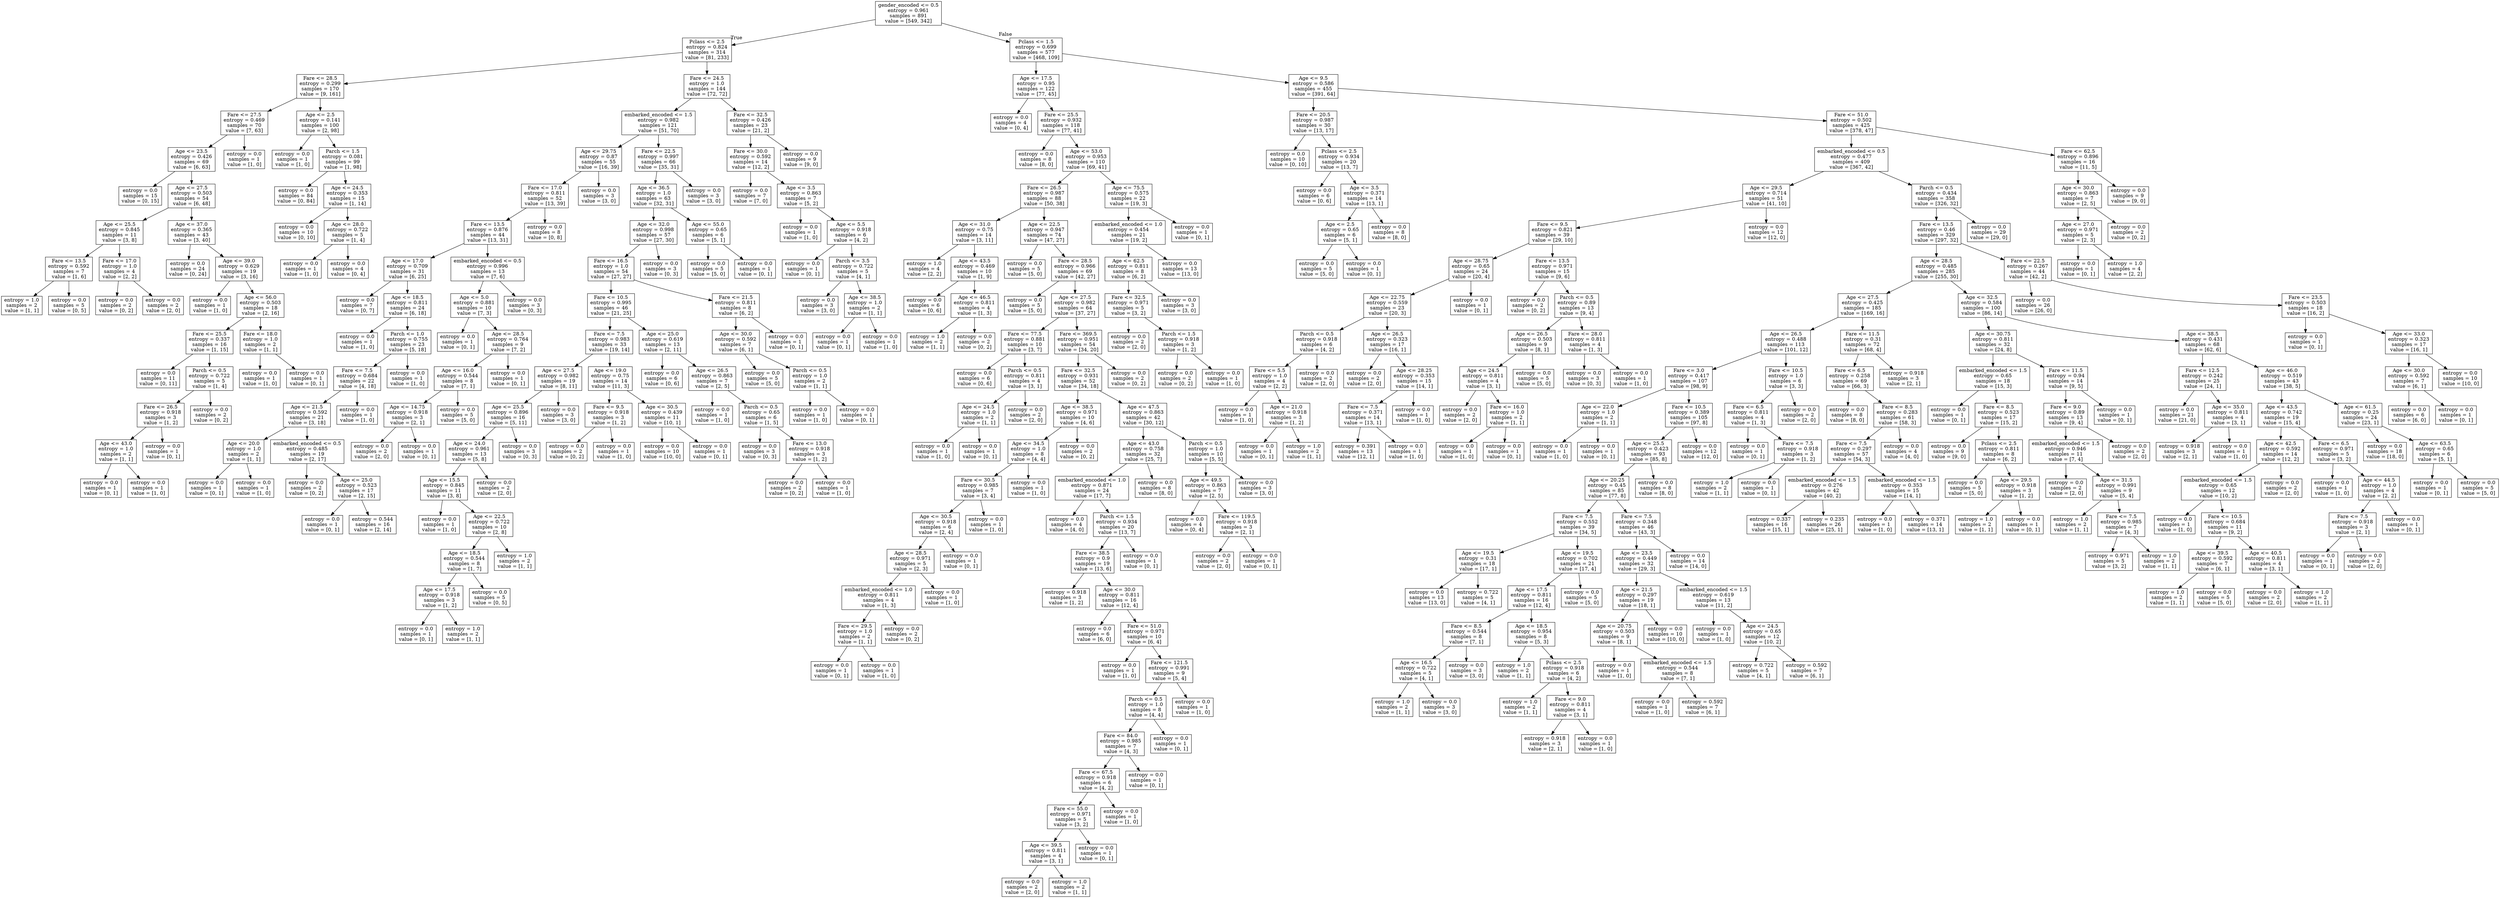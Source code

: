 digraph Tree {
node [shape=box] ;
0 [label="gender_encoded <= 0.5\nentropy = 0.961\nsamples = 891\nvalue = [549, 342]"] ;
1 [label="Pclass <= 2.5\nentropy = 0.824\nsamples = 314\nvalue = [81, 233]"] ;
0 -> 1 [labeldistance=2.5, labelangle=45, headlabel="True"] ;
2 [label="Fare <= 28.5\nentropy = 0.299\nsamples = 170\nvalue = [9, 161]"] ;
1 -> 2 ;
3 [label="Fare <= 27.5\nentropy = 0.469\nsamples = 70\nvalue = [7, 63]"] ;
2 -> 3 ;
4 [label="Age <= 23.5\nentropy = 0.426\nsamples = 69\nvalue = [6, 63]"] ;
3 -> 4 ;
5 [label="entropy = 0.0\nsamples = 15\nvalue = [0, 15]"] ;
4 -> 5 ;
6 [label="Age <= 27.5\nentropy = 0.503\nsamples = 54\nvalue = [6, 48]"] ;
4 -> 6 ;
7 [label="Age <= 25.5\nentropy = 0.845\nsamples = 11\nvalue = [3, 8]"] ;
6 -> 7 ;
8 [label="Fare <= 13.5\nentropy = 0.592\nsamples = 7\nvalue = [1, 6]"] ;
7 -> 8 ;
9 [label="entropy = 1.0\nsamples = 2\nvalue = [1, 1]"] ;
8 -> 9 ;
10 [label="entropy = 0.0\nsamples = 5\nvalue = [0, 5]"] ;
8 -> 10 ;
11 [label="Fare <= 17.0\nentropy = 1.0\nsamples = 4\nvalue = [2, 2]"] ;
7 -> 11 ;
12 [label="entropy = 0.0\nsamples = 2\nvalue = [0, 2]"] ;
11 -> 12 ;
13 [label="entropy = 0.0\nsamples = 2\nvalue = [2, 0]"] ;
11 -> 13 ;
14 [label="Age <= 37.0\nentropy = 0.365\nsamples = 43\nvalue = [3, 40]"] ;
6 -> 14 ;
15 [label="entropy = 0.0\nsamples = 24\nvalue = [0, 24]"] ;
14 -> 15 ;
16 [label="Age <= 39.0\nentropy = 0.629\nsamples = 19\nvalue = [3, 16]"] ;
14 -> 16 ;
17 [label="entropy = 0.0\nsamples = 1\nvalue = [1, 0]"] ;
16 -> 17 ;
18 [label="Age <= 56.0\nentropy = 0.503\nsamples = 18\nvalue = [2, 16]"] ;
16 -> 18 ;
19 [label="Fare <= 25.5\nentropy = 0.337\nsamples = 16\nvalue = [1, 15]"] ;
18 -> 19 ;
20 [label="entropy = 0.0\nsamples = 11\nvalue = [0, 11]"] ;
19 -> 20 ;
21 [label="Parch <= 0.5\nentropy = 0.722\nsamples = 5\nvalue = [1, 4]"] ;
19 -> 21 ;
22 [label="Fare <= 26.5\nentropy = 0.918\nsamples = 3\nvalue = [1, 2]"] ;
21 -> 22 ;
23 [label="Age <= 43.0\nentropy = 1.0\nsamples = 2\nvalue = [1, 1]"] ;
22 -> 23 ;
24 [label="entropy = 0.0\nsamples = 1\nvalue = [0, 1]"] ;
23 -> 24 ;
25 [label="entropy = 0.0\nsamples = 1\nvalue = [1, 0]"] ;
23 -> 25 ;
26 [label="entropy = 0.0\nsamples = 1\nvalue = [0, 1]"] ;
22 -> 26 ;
27 [label="entropy = 0.0\nsamples = 2\nvalue = [0, 2]"] ;
21 -> 27 ;
28 [label="Fare <= 18.0\nentropy = 1.0\nsamples = 2\nvalue = [1, 1]"] ;
18 -> 28 ;
29 [label="entropy = 0.0\nsamples = 1\nvalue = [1, 0]"] ;
28 -> 29 ;
30 [label="entropy = 0.0\nsamples = 1\nvalue = [0, 1]"] ;
28 -> 30 ;
31 [label="entropy = 0.0\nsamples = 1\nvalue = [1, 0]"] ;
3 -> 31 ;
32 [label="Age <= 2.5\nentropy = 0.141\nsamples = 100\nvalue = [2, 98]"] ;
2 -> 32 ;
33 [label="entropy = 0.0\nsamples = 1\nvalue = [1, 0]"] ;
32 -> 33 ;
34 [label="Parch <= 1.5\nentropy = 0.081\nsamples = 99\nvalue = [1, 98]"] ;
32 -> 34 ;
35 [label="entropy = 0.0\nsamples = 84\nvalue = [0, 84]"] ;
34 -> 35 ;
36 [label="Age <= 24.5\nentropy = 0.353\nsamples = 15\nvalue = [1, 14]"] ;
34 -> 36 ;
37 [label="entropy = 0.0\nsamples = 10\nvalue = [0, 10]"] ;
36 -> 37 ;
38 [label="Age <= 28.0\nentropy = 0.722\nsamples = 5\nvalue = [1, 4]"] ;
36 -> 38 ;
39 [label="entropy = 0.0\nsamples = 1\nvalue = [1, 0]"] ;
38 -> 39 ;
40 [label="entropy = 0.0\nsamples = 4\nvalue = [0, 4]"] ;
38 -> 40 ;
41 [label="Fare <= 24.5\nentropy = 1.0\nsamples = 144\nvalue = [72, 72]"] ;
1 -> 41 ;
42 [label="embarked_encoded <= 1.5\nentropy = 0.982\nsamples = 121\nvalue = [51, 70]"] ;
41 -> 42 ;
43 [label="Age <= 29.75\nentropy = 0.87\nsamples = 55\nvalue = [16, 39]"] ;
42 -> 43 ;
44 [label="Fare <= 17.0\nentropy = 0.811\nsamples = 52\nvalue = [13, 39]"] ;
43 -> 44 ;
45 [label="Fare <= 13.5\nentropy = 0.876\nsamples = 44\nvalue = [13, 31]"] ;
44 -> 45 ;
46 [label="Age <= 17.0\nentropy = 0.709\nsamples = 31\nvalue = [6, 25]"] ;
45 -> 46 ;
47 [label="entropy = 0.0\nsamples = 7\nvalue = [0, 7]"] ;
46 -> 47 ;
48 [label="Age <= 18.5\nentropy = 0.811\nsamples = 24\nvalue = [6, 18]"] ;
46 -> 48 ;
49 [label="entropy = 0.0\nsamples = 1\nvalue = [1, 0]"] ;
48 -> 49 ;
50 [label="Parch <= 1.0\nentropy = 0.755\nsamples = 23\nvalue = [5, 18]"] ;
48 -> 50 ;
51 [label="Fare <= 7.5\nentropy = 0.684\nsamples = 22\nvalue = [4, 18]"] ;
50 -> 51 ;
52 [label="Age <= 21.5\nentropy = 0.592\nsamples = 21\nvalue = [3, 18]"] ;
51 -> 52 ;
53 [label="Age <= 20.0\nentropy = 1.0\nsamples = 2\nvalue = [1, 1]"] ;
52 -> 53 ;
54 [label="entropy = 0.0\nsamples = 1\nvalue = [0, 1]"] ;
53 -> 54 ;
55 [label="entropy = 0.0\nsamples = 1\nvalue = [1, 0]"] ;
53 -> 55 ;
56 [label="embarked_encoded <= 0.5\nentropy = 0.485\nsamples = 19\nvalue = [2, 17]"] ;
52 -> 56 ;
57 [label="entropy = 0.0\nsamples = 2\nvalue = [0, 2]"] ;
56 -> 57 ;
58 [label="Age <= 25.0\nentropy = 0.523\nsamples = 17\nvalue = [2, 15]"] ;
56 -> 58 ;
59 [label="entropy = 0.0\nsamples = 1\nvalue = [0, 1]"] ;
58 -> 59 ;
60 [label="entropy = 0.544\nsamples = 16\nvalue = [2, 14]"] ;
58 -> 60 ;
61 [label="entropy = 0.0\nsamples = 1\nvalue = [1, 0]"] ;
51 -> 61 ;
62 [label="entropy = 0.0\nsamples = 1\nvalue = [1, 0]"] ;
50 -> 62 ;
63 [label="embarked_encoded <= 0.5\nentropy = 0.996\nsamples = 13\nvalue = [7, 6]"] ;
45 -> 63 ;
64 [label="Age <= 5.0\nentropy = 0.881\nsamples = 10\nvalue = [7, 3]"] ;
63 -> 64 ;
65 [label="entropy = 0.0\nsamples = 1\nvalue = [0, 1]"] ;
64 -> 65 ;
66 [label="Age <= 28.5\nentropy = 0.764\nsamples = 9\nvalue = [7, 2]"] ;
64 -> 66 ;
67 [label="Age <= 16.0\nentropy = 0.544\nsamples = 8\nvalue = [7, 1]"] ;
66 -> 67 ;
68 [label="Age <= 14.75\nentropy = 0.918\nsamples = 3\nvalue = [2, 1]"] ;
67 -> 68 ;
69 [label="entropy = 0.0\nsamples = 2\nvalue = [2, 0]"] ;
68 -> 69 ;
70 [label="entropy = 0.0\nsamples = 1\nvalue = [0, 1]"] ;
68 -> 70 ;
71 [label="entropy = 0.0\nsamples = 5\nvalue = [5, 0]"] ;
67 -> 71 ;
72 [label="entropy = 0.0\nsamples = 1\nvalue = [0, 1]"] ;
66 -> 72 ;
73 [label="entropy = 0.0\nsamples = 3\nvalue = [0, 3]"] ;
63 -> 73 ;
74 [label="entropy = 0.0\nsamples = 8\nvalue = [0, 8]"] ;
44 -> 74 ;
75 [label="entropy = 0.0\nsamples = 3\nvalue = [3, 0]"] ;
43 -> 75 ;
76 [label="Fare <= 22.5\nentropy = 0.997\nsamples = 66\nvalue = [35, 31]"] ;
42 -> 76 ;
77 [label="Age <= 36.5\nentropy = 1.0\nsamples = 63\nvalue = [32, 31]"] ;
76 -> 77 ;
78 [label="Age <= 32.0\nentropy = 0.998\nsamples = 57\nvalue = [27, 30]"] ;
77 -> 78 ;
79 [label="Fare <= 16.5\nentropy = 1.0\nsamples = 54\nvalue = [27, 27]"] ;
78 -> 79 ;
80 [label="Fare <= 10.5\nentropy = 0.995\nsamples = 46\nvalue = [21, 25]"] ;
79 -> 80 ;
81 [label="Fare <= 7.5\nentropy = 0.983\nsamples = 33\nvalue = [19, 14]"] ;
80 -> 81 ;
82 [label="Age <= 27.5\nentropy = 0.982\nsamples = 19\nvalue = [8, 11]"] ;
81 -> 82 ;
83 [label="Age <= 25.5\nentropy = 0.896\nsamples = 16\nvalue = [5, 11]"] ;
82 -> 83 ;
84 [label="Age <= 24.0\nentropy = 0.961\nsamples = 13\nvalue = [5, 8]"] ;
83 -> 84 ;
85 [label="Age <= 15.5\nentropy = 0.845\nsamples = 11\nvalue = [3, 8]"] ;
84 -> 85 ;
86 [label="entropy = 0.0\nsamples = 1\nvalue = [1, 0]"] ;
85 -> 86 ;
87 [label="Age <= 22.5\nentropy = 0.722\nsamples = 10\nvalue = [2, 8]"] ;
85 -> 87 ;
88 [label="Age <= 18.5\nentropy = 0.544\nsamples = 8\nvalue = [1, 7]"] ;
87 -> 88 ;
89 [label="Age <= 17.5\nentropy = 0.918\nsamples = 3\nvalue = [1, 2]"] ;
88 -> 89 ;
90 [label="entropy = 0.0\nsamples = 1\nvalue = [0, 1]"] ;
89 -> 90 ;
91 [label="entropy = 1.0\nsamples = 2\nvalue = [1, 1]"] ;
89 -> 91 ;
92 [label="entropy = 0.0\nsamples = 5\nvalue = [0, 5]"] ;
88 -> 92 ;
93 [label="entropy = 1.0\nsamples = 2\nvalue = [1, 1]"] ;
87 -> 93 ;
94 [label="entropy = 0.0\nsamples = 2\nvalue = [2, 0]"] ;
84 -> 94 ;
95 [label="entropy = 0.0\nsamples = 3\nvalue = [0, 3]"] ;
83 -> 95 ;
96 [label="entropy = 0.0\nsamples = 3\nvalue = [3, 0]"] ;
82 -> 96 ;
97 [label="Age <= 19.0\nentropy = 0.75\nsamples = 14\nvalue = [11, 3]"] ;
81 -> 97 ;
98 [label="Fare <= 9.5\nentropy = 0.918\nsamples = 3\nvalue = [1, 2]"] ;
97 -> 98 ;
99 [label="entropy = 0.0\nsamples = 2\nvalue = [0, 2]"] ;
98 -> 99 ;
100 [label="entropy = 0.0\nsamples = 1\nvalue = [1, 0]"] ;
98 -> 100 ;
101 [label="Age <= 30.5\nentropy = 0.439\nsamples = 11\nvalue = [10, 1]"] ;
97 -> 101 ;
102 [label="entropy = 0.0\nsamples = 10\nvalue = [10, 0]"] ;
101 -> 102 ;
103 [label="entropy = 0.0\nsamples = 1\nvalue = [0, 1]"] ;
101 -> 103 ;
104 [label="Age <= 25.0\nentropy = 0.619\nsamples = 13\nvalue = [2, 11]"] ;
80 -> 104 ;
105 [label="entropy = 0.0\nsamples = 6\nvalue = [0, 6]"] ;
104 -> 105 ;
106 [label="Age <= 26.5\nentropy = 0.863\nsamples = 7\nvalue = [2, 5]"] ;
104 -> 106 ;
107 [label="entropy = 0.0\nsamples = 1\nvalue = [1, 0]"] ;
106 -> 107 ;
108 [label="Parch <= 0.5\nentropy = 0.65\nsamples = 6\nvalue = [1, 5]"] ;
106 -> 108 ;
109 [label="entropy = 0.0\nsamples = 3\nvalue = [0, 3]"] ;
108 -> 109 ;
110 [label="Fare <= 13.0\nentropy = 0.918\nsamples = 3\nvalue = [1, 2]"] ;
108 -> 110 ;
111 [label="entropy = 0.0\nsamples = 2\nvalue = [0, 2]"] ;
110 -> 111 ;
112 [label="entropy = 0.0\nsamples = 1\nvalue = [1, 0]"] ;
110 -> 112 ;
113 [label="Fare <= 21.5\nentropy = 0.811\nsamples = 8\nvalue = [6, 2]"] ;
79 -> 113 ;
114 [label="Age <= 30.0\nentropy = 0.592\nsamples = 7\nvalue = [6, 1]"] ;
113 -> 114 ;
115 [label="entropy = 0.0\nsamples = 5\nvalue = [5, 0]"] ;
114 -> 115 ;
116 [label="Parch <= 0.5\nentropy = 1.0\nsamples = 2\nvalue = [1, 1]"] ;
114 -> 116 ;
117 [label="entropy = 0.0\nsamples = 1\nvalue = [1, 0]"] ;
116 -> 117 ;
118 [label="entropy = 0.0\nsamples = 1\nvalue = [0, 1]"] ;
116 -> 118 ;
119 [label="entropy = 0.0\nsamples = 1\nvalue = [0, 1]"] ;
113 -> 119 ;
120 [label="entropy = 0.0\nsamples = 3\nvalue = [0, 3]"] ;
78 -> 120 ;
121 [label="Age <= 55.0\nentropy = 0.65\nsamples = 6\nvalue = [5, 1]"] ;
77 -> 121 ;
122 [label="entropy = 0.0\nsamples = 5\nvalue = [5, 0]"] ;
121 -> 122 ;
123 [label="entropy = 0.0\nsamples = 1\nvalue = [0, 1]"] ;
121 -> 123 ;
124 [label="entropy = 0.0\nsamples = 3\nvalue = [3, 0]"] ;
76 -> 124 ;
125 [label="Fare <= 32.5\nentropy = 0.426\nsamples = 23\nvalue = [21, 2]"] ;
41 -> 125 ;
126 [label="Fare <= 30.0\nentropy = 0.592\nsamples = 14\nvalue = [12, 2]"] ;
125 -> 126 ;
127 [label="entropy = 0.0\nsamples = 7\nvalue = [7, 0]"] ;
126 -> 127 ;
128 [label="Age <= 3.5\nentropy = 0.863\nsamples = 7\nvalue = [5, 2]"] ;
126 -> 128 ;
129 [label="entropy = 0.0\nsamples = 1\nvalue = [1, 0]"] ;
128 -> 129 ;
130 [label="Age <= 5.5\nentropy = 0.918\nsamples = 6\nvalue = [4, 2]"] ;
128 -> 130 ;
131 [label="entropy = 0.0\nsamples = 1\nvalue = [0, 1]"] ;
130 -> 131 ;
132 [label="Parch <= 3.5\nentropy = 0.722\nsamples = 5\nvalue = [4, 1]"] ;
130 -> 132 ;
133 [label="entropy = 0.0\nsamples = 3\nvalue = [3, 0]"] ;
132 -> 133 ;
134 [label="Age <= 38.5\nentropy = 1.0\nsamples = 2\nvalue = [1, 1]"] ;
132 -> 134 ;
135 [label="entropy = 0.0\nsamples = 1\nvalue = [0, 1]"] ;
134 -> 135 ;
136 [label="entropy = 0.0\nsamples = 1\nvalue = [1, 0]"] ;
134 -> 136 ;
137 [label="entropy = 0.0\nsamples = 9\nvalue = [9, 0]"] ;
125 -> 137 ;
138 [label="Pclass <= 1.5\nentropy = 0.699\nsamples = 577\nvalue = [468, 109]"] ;
0 -> 138 [labeldistance=2.5, labelangle=-45, headlabel="False"] ;
139 [label="Age <= 17.5\nentropy = 0.95\nsamples = 122\nvalue = [77, 45]"] ;
138 -> 139 ;
140 [label="entropy = 0.0\nsamples = 4\nvalue = [0, 4]"] ;
139 -> 140 ;
141 [label="Fare <= 25.5\nentropy = 0.932\nsamples = 118\nvalue = [77, 41]"] ;
139 -> 141 ;
142 [label="entropy = 0.0\nsamples = 8\nvalue = [8, 0]"] ;
141 -> 142 ;
143 [label="Age <= 53.0\nentropy = 0.953\nsamples = 110\nvalue = [69, 41]"] ;
141 -> 143 ;
144 [label="Fare <= 26.5\nentropy = 0.987\nsamples = 88\nvalue = [50, 38]"] ;
143 -> 144 ;
145 [label="Age <= 31.0\nentropy = 0.75\nsamples = 14\nvalue = [3, 11]"] ;
144 -> 145 ;
146 [label="entropy = 1.0\nsamples = 4\nvalue = [2, 2]"] ;
145 -> 146 ;
147 [label="Age <= 43.5\nentropy = 0.469\nsamples = 10\nvalue = [1, 9]"] ;
145 -> 147 ;
148 [label="entropy = 0.0\nsamples = 6\nvalue = [0, 6]"] ;
147 -> 148 ;
149 [label="Age <= 46.5\nentropy = 0.811\nsamples = 4\nvalue = [1, 3]"] ;
147 -> 149 ;
150 [label="entropy = 1.0\nsamples = 2\nvalue = [1, 1]"] ;
149 -> 150 ;
151 [label="entropy = 0.0\nsamples = 2\nvalue = [0, 2]"] ;
149 -> 151 ;
152 [label="Age <= 22.5\nentropy = 0.947\nsamples = 74\nvalue = [47, 27]"] ;
144 -> 152 ;
153 [label="entropy = 0.0\nsamples = 5\nvalue = [5, 0]"] ;
152 -> 153 ;
154 [label="Fare <= 28.5\nentropy = 0.966\nsamples = 69\nvalue = [42, 27]"] ;
152 -> 154 ;
155 [label="entropy = 0.0\nsamples = 5\nvalue = [5, 0]"] ;
154 -> 155 ;
156 [label="Age <= 27.5\nentropy = 0.982\nsamples = 64\nvalue = [37, 27]"] ;
154 -> 156 ;
157 [label="Fare <= 77.5\nentropy = 0.881\nsamples = 10\nvalue = [3, 7]"] ;
156 -> 157 ;
158 [label="entropy = 0.0\nsamples = 6\nvalue = [0, 6]"] ;
157 -> 158 ;
159 [label="Parch <= 0.5\nentropy = 0.811\nsamples = 4\nvalue = [3, 1]"] ;
157 -> 159 ;
160 [label="Age <= 24.5\nentropy = 1.0\nsamples = 2\nvalue = [1, 1]"] ;
159 -> 160 ;
161 [label="entropy = 0.0\nsamples = 1\nvalue = [1, 0]"] ;
160 -> 161 ;
162 [label="entropy = 0.0\nsamples = 1\nvalue = [0, 1]"] ;
160 -> 162 ;
163 [label="entropy = 0.0\nsamples = 2\nvalue = [2, 0]"] ;
159 -> 163 ;
164 [label="Fare <= 369.5\nentropy = 0.951\nsamples = 54\nvalue = [34, 20]"] ;
156 -> 164 ;
165 [label="Fare <= 32.5\nentropy = 0.931\nsamples = 52\nvalue = [34, 18]"] ;
164 -> 165 ;
166 [label="Age <= 38.5\nentropy = 0.971\nsamples = 10\nvalue = [4, 6]"] ;
165 -> 166 ;
167 [label="Age <= 34.5\nentropy = 1.0\nsamples = 8\nvalue = [4, 4]"] ;
166 -> 167 ;
168 [label="Fare <= 30.5\nentropy = 0.985\nsamples = 7\nvalue = [3, 4]"] ;
167 -> 168 ;
169 [label="Age <= 30.5\nentropy = 0.918\nsamples = 6\nvalue = [2, 4]"] ;
168 -> 169 ;
170 [label="Age <= 28.5\nentropy = 0.971\nsamples = 5\nvalue = [2, 3]"] ;
169 -> 170 ;
171 [label="embarked_encoded <= 1.0\nentropy = 0.811\nsamples = 4\nvalue = [1, 3]"] ;
170 -> 171 ;
172 [label="Fare <= 29.5\nentropy = 1.0\nsamples = 2\nvalue = [1, 1]"] ;
171 -> 172 ;
173 [label="entropy = 0.0\nsamples = 1\nvalue = [0, 1]"] ;
172 -> 173 ;
174 [label="entropy = 0.0\nsamples = 1\nvalue = [1, 0]"] ;
172 -> 174 ;
175 [label="entropy = 0.0\nsamples = 2\nvalue = [0, 2]"] ;
171 -> 175 ;
176 [label="entropy = 0.0\nsamples = 1\nvalue = [1, 0]"] ;
170 -> 176 ;
177 [label="entropy = 0.0\nsamples = 1\nvalue = [0, 1]"] ;
169 -> 177 ;
178 [label="entropy = 0.0\nsamples = 1\nvalue = [1, 0]"] ;
168 -> 178 ;
179 [label="entropy = 0.0\nsamples = 1\nvalue = [1, 0]"] ;
167 -> 179 ;
180 [label="entropy = 0.0\nsamples = 2\nvalue = [0, 2]"] ;
166 -> 180 ;
181 [label="Age <= 47.5\nentropy = 0.863\nsamples = 42\nvalue = [30, 12]"] ;
165 -> 181 ;
182 [label="Age <= 43.0\nentropy = 0.758\nsamples = 32\nvalue = [25, 7]"] ;
181 -> 182 ;
183 [label="embarked_encoded <= 1.0\nentropy = 0.871\nsamples = 24\nvalue = [17, 7]"] ;
182 -> 183 ;
184 [label="entropy = 0.0\nsamples = 4\nvalue = [4, 0]"] ;
183 -> 184 ;
185 [label="Parch <= 1.5\nentropy = 0.934\nsamples = 20\nvalue = [13, 7]"] ;
183 -> 185 ;
186 [label="Fare <= 38.5\nentropy = 0.9\nsamples = 19\nvalue = [13, 6]"] ;
185 -> 186 ;
187 [label="entropy = 0.918\nsamples = 3\nvalue = [1, 2]"] ;
186 -> 187 ;
188 [label="Age <= 30.0\nentropy = 0.811\nsamples = 16\nvalue = [12, 4]"] ;
186 -> 188 ;
189 [label="entropy = 0.0\nsamples = 6\nvalue = [6, 0]"] ;
188 -> 189 ;
190 [label="Fare <= 51.0\nentropy = 0.971\nsamples = 10\nvalue = [6, 4]"] ;
188 -> 190 ;
191 [label="entropy = 0.0\nsamples = 1\nvalue = [1, 0]"] ;
190 -> 191 ;
192 [label="Fare <= 121.5\nentropy = 0.991\nsamples = 9\nvalue = [5, 4]"] ;
190 -> 192 ;
193 [label="Parch <= 0.5\nentropy = 1.0\nsamples = 8\nvalue = [4, 4]"] ;
192 -> 193 ;
194 [label="Fare <= 84.0\nentropy = 0.985\nsamples = 7\nvalue = [4, 3]"] ;
193 -> 194 ;
195 [label="Fare <= 67.5\nentropy = 0.918\nsamples = 6\nvalue = [4, 2]"] ;
194 -> 195 ;
196 [label="Fare <= 55.0\nentropy = 0.971\nsamples = 5\nvalue = [3, 2]"] ;
195 -> 196 ;
197 [label="Age <= 39.5\nentropy = 0.811\nsamples = 4\nvalue = [3, 1]"] ;
196 -> 197 ;
198 [label="entropy = 0.0\nsamples = 2\nvalue = [2, 0]"] ;
197 -> 198 ;
199 [label="entropy = 1.0\nsamples = 2\nvalue = [1, 1]"] ;
197 -> 199 ;
200 [label="entropy = 0.0\nsamples = 1\nvalue = [0, 1]"] ;
196 -> 200 ;
201 [label="entropy = 0.0\nsamples = 1\nvalue = [1, 0]"] ;
195 -> 201 ;
202 [label="entropy = 0.0\nsamples = 1\nvalue = [0, 1]"] ;
194 -> 202 ;
203 [label="entropy = 0.0\nsamples = 1\nvalue = [0, 1]"] ;
193 -> 203 ;
204 [label="entropy = 0.0\nsamples = 1\nvalue = [1, 0]"] ;
192 -> 204 ;
205 [label="entropy = 0.0\nsamples = 1\nvalue = [0, 1]"] ;
185 -> 205 ;
206 [label="entropy = 0.0\nsamples = 8\nvalue = [8, 0]"] ;
182 -> 206 ;
207 [label="Parch <= 0.5\nentropy = 1.0\nsamples = 10\nvalue = [5, 5]"] ;
181 -> 207 ;
208 [label="Age <= 49.5\nentropy = 0.863\nsamples = 7\nvalue = [2, 5]"] ;
207 -> 208 ;
209 [label="entropy = 0.0\nsamples = 4\nvalue = [0, 4]"] ;
208 -> 209 ;
210 [label="Fare <= 119.5\nentropy = 0.918\nsamples = 3\nvalue = [2, 1]"] ;
208 -> 210 ;
211 [label="entropy = 0.0\nsamples = 2\nvalue = [2, 0]"] ;
210 -> 211 ;
212 [label="entropy = 0.0\nsamples = 1\nvalue = [0, 1]"] ;
210 -> 212 ;
213 [label="entropy = 0.0\nsamples = 3\nvalue = [3, 0]"] ;
207 -> 213 ;
214 [label="entropy = 0.0\nsamples = 2\nvalue = [0, 2]"] ;
164 -> 214 ;
215 [label="Age <= 75.5\nentropy = 0.575\nsamples = 22\nvalue = [19, 3]"] ;
143 -> 215 ;
216 [label="embarked_encoded <= 1.0\nentropy = 0.454\nsamples = 21\nvalue = [19, 2]"] ;
215 -> 216 ;
217 [label="Age <= 62.5\nentropy = 0.811\nsamples = 8\nvalue = [6, 2]"] ;
216 -> 217 ;
218 [label="Fare <= 32.5\nentropy = 0.971\nsamples = 5\nvalue = [3, 2]"] ;
217 -> 218 ;
219 [label="entropy = 0.0\nsamples = 2\nvalue = [2, 0]"] ;
218 -> 219 ;
220 [label="Parch <= 1.5\nentropy = 0.918\nsamples = 3\nvalue = [1, 2]"] ;
218 -> 220 ;
221 [label="entropy = 0.0\nsamples = 2\nvalue = [0, 2]"] ;
220 -> 221 ;
222 [label="entropy = 0.0\nsamples = 1\nvalue = [1, 0]"] ;
220 -> 222 ;
223 [label="entropy = 0.0\nsamples = 3\nvalue = [3, 0]"] ;
217 -> 223 ;
224 [label="entropy = 0.0\nsamples = 13\nvalue = [13, 0]"] ;
216 -> 224 ;
225 [label="entropy = 0.0\nsamples = 1\nvalue = [0, 1]"] ;
215 -> 225 ;
226 [label="Age <= 9.5\nentropy = 0.586\nsamples = 455\nvalue = [391, 64]"] ;
138 -> 226 ;
227 [label="Fare <= 20.5\nentropy = 0.987\nsamples = 30\nvalue = [13, 17]"] ;
226 -> 227 ;
228 [label="entropy = 0.0\nsamples = 10\nvalue = [0, 10]"] ;
227 -> 228 ;
229 [label="Pclass <= 2.5\nentropy = 0.934\nsamples = 20\nvalue = [13, 7]"] ;
227 -> 229 ;
230 [label="entropy = 0.0\nsamples = 6\nvalue = [0, 6]"] ;
229 -> 230 ;
231 [label="Age <= 3.5\nentropy = 0.371\nsamples = 14\nvalue = [13, 1]"] ;
229 -> 231 ;
232 [label="Age <= 2.5\nentropy = 0.65\nsamples = 6\nvalue = [5, 1]"] ;
231 -> 232 ;
233 [label="entropy = 0.0\nsamples = 5\nvalue = [5, 0]"] ;
232 -> 233 ;
234 [label="entropy = 0.0\nsamples = 1\nvalue = [0, 1]"] ;
232 -> 234 ;
235 [label="entropy = 0.0\nsamples = 8\nvalue = [8, 0]"] ;
231 -> 235 ;
236 [label="Fare <= 51.0\nentropy = 0.502\nsamples = 425\nvalue = [378, 47]"] ;
226 -> 236 ;
237 [label="embarked_encoded <= 0.5\nentropy = 0.477\nsamples = 409\nvalue = [367, 42]"] ;
236 -> 237 ;
238 [label="Age <= 29.5\nentropy = 0.714\nsamples = 51\nvalue = [41, 10]"] ;
237 -> 238 ;
239 [label="Fare <= 9.5\nentropy = 0.821\nsamples = 39\nvalue = [29, 10]"] ;
238 -> 239 ;
240 [label="Age <= 28.75\nentropy = 0.65\nsamples = 24\nvalue = [20, 4]"] ;
239 -> 240 ;
241 [label="Age <= 22.75\nentropy = 0.559\nsamples = 23\nvalue = [20, 3]"] ;
240 -> 241 ;
242 [label="Parch <= 0.5\nentropy = 0.918\nsamples = 6\nvalue = [4, 2]"] ;
241 -> 242 ;
243 [label="Fare <= 5.5\nentropy = 1.0\nsamples = 4\nvalue = [2, 2]"] ;
242 -> 243 ;
244 [label="entropy = 0.0\nsamples = 1\nvalue = [1, 0]"] ;
243 -> 244 ;
245 [label="Age <= 21.0\nentropy = 0.918\nsamples = 3\nvalue = [1, 2]"] ;
243 -> 245 ;
246 [label="entropy = 0.0\nsamples = 1\nvalue = [0, 1]"] ;
245 -> 246 ;
247 [label="entropy = 1.0\nsamples = 2\nvalue = [1, 1]"] ;
245 -> 247 ;
248 [label="entropy = 0.0\nsamples = 2\nvalue = [2, 0]"] ;
242 -> 248 ;
249 [label="Age <= 26.5\nentropy = 0.323\nsamples = 17\nvalue = [16, 1]"] ;
241 -> 249 ;
250 [label="entropy = 0.0\nsamples = 2\nvalue = [2, 0]"] ;
249 -> 250 ;
251 [label="Age <= 28.25\nentropy = 0.353\nsamples = 15\nvalue = [14, 1]"] ;
249 -> 251 ;
252 [label="Fare <= 7.5\nentropy = 0.371\nsamples = 14\nvalue = [13, 1]"] ;
251 -> 252 ;
253 [label="entropy = 0.391\nsamples = 13\nvalue = [12, 1]"] ;
252 -> 253 ;
254 [label="entropy = 0.0\nsamples = 1\nvalue = [1, 0]"] ;
252 -> 254 ;
255 [label="entropy = 0.0\nsamples = 1\nvalue = [1, 0]"] ;
251 -> 255 ;
256 [label="entropy = 0.0\nsamples = 1\nvalue = [0, 1]"] ;
240 -> 256 ;
257 [label="Fare <= 13.5\nentropy = 0.971\nsamples = 15\nvalue = [9, 6]"] ;
239 -> 257 ;
258 [label="entropy = 0.0\nsamples = 2\nvalue = [0, 2]"] ;
257 -> 258 ;
259 [label="Parch <= 0.5\nentropy = 0.89\nsamples = 13\nvalue = [9, 4]"] ;
257 -> 259 ;
260 [label="Age <= 26.5\nentropy = 0.503\nsamples = 9\nvalue = [8, 1]"] ;
259 -> 260 ;
261 [label="Age <= 24.5\nentropy = 0.811\nsamples = 4\nvalue = [3, 1]"] ;
260 -> 261 ;
262 [label="entropy = 0.0\nsamples = 2\nvalue = [2, 0]"] ;
261 -> 262 ;
263 [label="Fare <= 16.0\nentropy = 1.0\nsamples = 2\nvalue = [1, 1]"] ;
261 -> 263 ;
264 [label="entropy = 0.0\nsamples = 1\nvalue = [1, 0]"] ;
263 -> 264 ;
265 [label="entropy = 0.0\nsamples = 1\nvalue = [0, 1]"] ;
263 -> 265 ;
266 [label="entropy = 0.0\nsamples = 5\nvalue = [5, 0]"] ;
260 -> 266 ;
267 [label="Fare <= 28.0\nentropy = 0.811\nsamples = 4\nvalue = [1, 3]"] ;
259 -> 267 ;
268 [label="entropy = 0.0\nsamples = 3\nvalue = [0, 3]"] ;
267 -> 268 ;
269 [label="entropy = 0.0\nsamples = 1\nvalue = [1, 0]"] ;
267 -> 269 ;
270 [label="entropy = 0.0\nsamples = 12\nvalue = [12, 0]"] ;
238 -> 270 ;
271 [label="Parch <= 0.5\nentropy = 0.434\nsamples = 358\nvalue = [326, 32]"] ;
237 -> 271 ;
272 [label="Fare <= 13.5\nentropy = 0.46\nsamples = 329\nvalue = [297, 32]"] ;
271 -> 272 ;
273 [label="Age <= 28.5\nentropy = 0.485\nsamples = 285\nvalue = [255, 30]"] ;
272 -> 273 ;
274 [label="Age <= 27.5\nentropy = 0.425\nsamples = 185\nvalue = [169, 16]"] ;
273 -> 274 ;
275 [label="Age <= 26.5\nentropy = 0.488\nsamples = 113\nvalue = [101, 12]"] ;
274 -> 275 ;
276 [label="Fare <= 3.0\nentropy = 0.417\nsamples = 107\nvalue = [98, 9]"] ;
275 -> 276 ;
277 [label="Age <= 22.0\nentropy = 1.0\nsamples = 2\nvalue = [1, 1]"] ;
276 -> 277 ;
278 [label="entropy = 0.0\nsamples = 1\nvalue = [1, 0]"] ;
277 -> 278 ;
279 [label="entropy = 0.0\nsamples = 1\nvalue = [0, 1]"] ;
277 -> 279 ;
280 [label="Fare <= 10.5\nentropy = 0.389\nsamples = 105\nvalue = [97, 8]"] ;
276 -> 280 ;
281 [label="Age <= 25.5\nentropy = 0.423\nsamples = 93\nvalue = [85, 8]"] ;
280 -> 281 ;
282 [label="Age <= 20.25\nentropy = 0.45\nsamples = 85\nvalue = [77, 8]"] ;
281 -> 282 ;
283 [label="Fare <= 7.5\nentropy = 0.552\nsamples = 39\nvalue = [34, 5]"] ;
282 -> 283 ;
284 [label="Age <= 19.5\nentropy = 0.31\nsamples = 18\nvalue = [17, 1]"] ;
283 -> 284 ;
285 [label="entropy = 0.0\nsamples = 13\nvalue = [13, 0]"] ;
284 -> 285 ;
286 [label="entropy = 0.722\nsamples = 5\nvalue = [4, 1]"] ;
284 -> 286 ;
287 [label="Age <= 19.5\nentropy = 0.702\nsamples = 21\nvalue = [17, 4]"] ;
283 -> 287 ;
288 [label="Age <= 17.5\nentropy = 0.811\nsamples = 16\nvalue = [12, 4]"] ;
287 -> 288 ;
289 [label="Fare <= 8.5\nentropy = 0.544\nsamples = 8\nvalue = [7, 1]"] ;
288 -> 289 ;
290 [label="Age <= 16.5\nentropy = 0.722\nsamples = 5\nvalue = [4, 1]"] ;
289 -> 290 ;
291 [label="entropy = 1.0\nsamples = 2\nvalue = [1, 1]"] ;
290 -> 291 ;
292 [label="entropy = 0.0\nsamples = 3\nvalue = [3, 0]"] ;
290 -> 292 ;
293 [label="entropy = 0.0\nsamples = 3\nvalue = [3, 0]"] ;
289 -> 293 ;
294 [label="Age <= 18.5\nentropy = 0.954\nsamples = 8\nvalue = [5, 3]"] ;
288 -> 294 ;
295 [label="entropy = 1.0\nsamples = 2\nvalue = [1, 1]"] ;
294 -> 295 ;
296 [label="Pclass <= 2.5\nentropy = 0.918\nsamples = 6\nvalue = [4, 2]"] ;
294 -> 296 ;
297 [label="entropy = 1.0\nsamples = 2\nvalue = [1, 1]"] ;
296 -> 297 ;
298 [label="Fare <= 9.0\nentropy = 0.811\nsamples = 4\nvalue = [3, 1]"] ;
296 -> 298 ;
299 [label="entropy = 0.918\nsamples = 3\nvalue = [2, 1]"] ;
298 -> 299 ;
300 [label="entropy = 0.0\nsamples = 1\nvalue = [1, 0]"] ;
298 -> 300 ;
301 [label="entropy = 0.0\nsamples = 5\nvalue = [5, 0]"] ;
287 -> 301 ;
302 [label="Fare <= 7.5\nentropy = 0.348\nsamples = 46\nvalue = [43, 3]"] ;
282 -> 302 ;
303 [label="Age <= 23.5\nentropy = 0.449\nsamples = 32\nvalue = [29, 3]"] ;
302 -> 303 ;
304 [label="Age <= 21.5\nentropy = 0.297\nsamples = 19\nvalue = [18, 1]"] ;
303 -> 304 ;
305 [label="Age <= 20.75\nentropy = 0.503\nsamples = 9\nvalue = [8, 1]"] ;
304 -> 305 ;
306 [label="entropy = 0.0\nsamples = 1\nvalue = [1, 0]"] ;
305 -> 306 ;
307 [label="embarked_encoded <= 1.5\nentropy = 0.544\nsamples = 8\nvalue = [7, 1]"] ;
305 -> 307 ;
308 [label="entropy = 0.0\nsamples = 1\nvalue = [1, 0]"] ;
307 -> 308 ;
309 [label="entropy = 0.592\nsamples = 7\nvalue = [6, 1]"] ;
307 -> 309 ;
310 [label="entropy = 0.0\nsamples = 10\nvalue = [10, 0]"] ;
304 -> 310 ;
311 [label="embarked_encoded <= 1.5\nentropy = 0.619\nsamples = 13\nvalue = [11, 2]"] ;
303 -> 311 ;
312 [label="entropy = 0.0\nsamples = 1\nvalue = [1, 0]"] ;
311 -> 312 ;
313 [label="Age <= 24.5\nentropy = 0.65\nsamples = 12\nvalue = [10, 2]"] ;
311 -> 313 ;
314 [label="entropy = 0.722\nsamples = 5\nvalue = [4, 1]"] ;
313 -> 314 ;
315 [label="entropy = 0.592\nsamples = 7\nvalue = [6, 1]"] ;
313 -> 315 ;
316 [label="entropy = 0.0\nsamples = 14\nvalue = [14, 0]"] ;
302 -> 316 ;
317 [label="entropy = 0.0\nsamples = 8\nvalue = [8, 0]"] ;
281 -> 317 ;
318 [label="entropy = 0.0\nsamples = 12\nvalue = [12, 0]"] ;
280 -> 318 ;
319 [label="Fare <= 10.5\nentropy = 1.0\nsamples = 6\nvalue = [3, 3]"] ;
275 -> 319 ;
320 [label="Fare <= 6.5\nentropy = 0.811\nsamples = 4\nvalue = [1, 3]"] ;
319 -> 320 ;
321 [label="entropy = 0.0\nsamples = 1\nvalue = [0, 1]"] ;
320 -> 321 ;
322 [label="Fare <= 7.5\nentropy = 0.918\nsamples = 3\nvalue = [1, 2]"] ;
320 -> 322 ;
323 [label="entropy = 1.0\nsamples = 2\nvalue = [1, 1]"] ;
322 -> 323 ;
324 [label="entropy = 0.0\nsamples = 1\nvalue = [0, 1]"] ;
322 -> 324 ;
325 [label="entropy = 0.0\nsamples = 2\nvalue = [2, 0]"] ;
319 -> 325 ;
326 [label="Fare <= 11.5\nentropy = 0.31\nsamples = 72\nvalue = [68, 4]"] ;
274 -> 326 ;
327 [label="Fare <= 6.5\nentropy = 0.258\nsamples = 69\nvalue = [66, 3]"] ;
326 -> 327 ;
328 [label="entropy = 0.0\nsamples = 8\nvalue = [8, 0]"] ;
327 -> 328 ;
329 [label="Fare <= 8.5\nentropy = 0.283\nsamples = 61\nvalue = [58, 3]"] ;
327 -> 329 ;
330 [label="Fare <= 7.5\nentropy = 0.297\nsamples = 57\nvalue = [54, 3]"] ;
329 -> 330 ;
331 [label="embarked_encoded <= 1.5\nentropy = 0.276\nsamples = 42\nvalue = [40, 2]"] ;
330 -> 331 ;
332 [label="entropy = 0.337\nsamples = 16\nvalue = [15, 1]"] ;
331 -> 332 ;
333 [label="entropy = 0.235\nsamples = 26\nvalue = [25, 1]"] ;
331 -> 333 ;
334 [label="embarked_encoded <= 1.5\nentropy = 0.353\nsamples = 15\nvalue = [14, 1]"] ;
330 -> 334 ;
335 [label="entropy = 0.0\nsamples = 1\nvalue = [1, 0]"] ;
334 -> 335 ;
336 [label="entropy = 0.371\nsamples = 14\nvalue = [13, 1]"] ;
334 -> 336 ;
337 [label="entropy = 0.0\nsamples = 4\nvalue = [4, 0]"] ;
329 -> 337 ;
338 [label="entropy = 0.918\nsamples = 3\nvalue = [2, 1]"] ;
326 -> 338 ;
339 [label="Age <= 32.5\nentropy = 0.584\nsamples = 100\nvalue = [86, 14]"] ;
273 -> 339 ;
340 [label="Age <= 30.75\nentropy = 0.811\nsamples = 32\nvalue = [24, 8]"] ;
339 -> 340 ;
341 [label="embarked_encoded <= 1.5\nentropy = 0.65\nsamples = 18\nvalue = [15, 3]"] ;
340 -> 341 ;
342 [label="entropy = 0.0\nsamples = 1\nvalue = [0, 1]"] ;
341 -> 342 ;
343 [label="Fare <= 8.5\nentropy = 0.523\nsamples = 17\nvalue = [15, 2]"] ;
341 -> 343 ;
344 [label="entropy = 0.0\nsamples = 9\nvalue = [9, 0]"] ;
343 -> 344 ;
345 [label="Pclass <= 2.5\nentropy = 0.811\nsamples = 8\nvalue = [6, 2]"] ;
343 -> 345 ;
346 [label="entropy = 0.0\nsamples = 5\nvalue = [5, 0]"] ;
345 -> 346 ;
347 [label="Age <= 29.5\nentropy = 0.918\nsamples = 3\nvalue = [1, 2]"] ;
345 -> 347 ;
348 [label="entropy = 1.0\nsamples = 2\nvalue = [1, 1]"] ;
347 -> 348 ;
349 [label="entropy = 0.0\nsamples = 1\nvalue = [0, 1]"] ;
347 -> 349 ;
350 [label="Fare <= 11.5\nentropy = 0.94\nsamples = 14\nvalue = [9, 5]"] ;
340 -> 350 ;
351 [label="Fare <= 9.0\nentropy = 0.89\nsamples = 13\nvalue = [9, 4]"] ;
350 -> 351 ;
352 [label="embarked_encoded <= 1.5\nentropy = 0.946\nsamples = 11\nvalue = [7, 4]"] ;
351 -> 352 ;
353 [label="entropy = 0.0\nsamples = 2\nvalue = [2, 0]"] ;
352 -> 353 ;
354 [label="Age <= 31.5\nentropy = 0.991\nsamples = 9\nvalue = [5, 4]"] ;
352 -> 354 ;
355 [label="entropy = 1.0\nsamples = 2\nvalue = [1, 1]"] ;
354 -> 355 ;
356 [label="Fare <= 7.5\nentropy = 0.985\nsamples = 7\nvalue = [4, 3]"] ;
354 -> 356 ;
357 [label="entropy = 0.971\nsamples = 5\nvalue = [3, 2]"] ;
356 -> 357 ;
358 [label="entropy = 1.0\nsamples = 2\nvalue = [1, 1]"] ;
356 -> 358 ;
359 [label="entropy = 0.0\nsamples = 2\nvalue = [2, 0]"] ;
351 -> 359 ;
360 [label="entropy = 0.0\nsamples = 1\nvalue = [0, 1]"] ;
350 -> 360 ;
361 [label="Age <= 38.5\nentropy = 0.431\nsamples = 68\nvalue = [62, 6]"] ;
339 -> 361 ;
362 [label="Fare <= 12.5\nentropy = 0.242\nsamples = 25\nvalue = [24, 1]"] ;
361 -> 362 ;
363 [label="entropy = 0.0\nsamples = 21\nvalue = [21, 0]"] ;
362 -> 363 ;
364 [label="Age <= 35.0\nentropy = 0.811\nsamples = 4\nvalue = [3, 1]"] ;
362 -> 364 ;
365 [label="entropy = 0.918\nsamples = 3\nvalue = [2, 1]"] ;
364 -> 365 ;
366 [label="entropy = 0.0\nsamples = 1\nvalue = [1, 0]"] ;
364 -> 366 ;
367 [label="Age <= 46.0\nentropy = 0.519\nsamples = 43\nvalue = [38, 5]"] ;
361 -> 367 ;
368 [label="Age <= 43.5\nentropy = 0.742\nsamples = 19\nvalue = [15, 4]"] ;
367 -> 368 ;
369 [label="Age <= 42.5\nentropy = 0.592\nsamples = 14\nvalue = [12, 2]"] ;
368 -> 369 ;
370 [label="embarked_encoded <= 1.5\nentropy = 0.65\nsamples = 12\nvalue = [10, 2]"] ;
369 -> 370 ;
371 [label="entropy = 0.0\nsamples = 1\nvalue = [1, 0]"] ;
370 -> 371 ;
372 [label="Fare <= 10.5\nentropy = 0.684\nsamples = 11\nvalue = [9, 2]"] ;
370 -> 372 ;
373 [label="Age <= 39.5\nentropy = 0.592\nsamples = 7\nvalue = [6, 1]"] ;
372 -> 373 ;
374 [label="entropy = 1.0\nsamples = 2\nvalue = [1, 1]"] ;
373 -> 374 ;
375 [label="entropy = 0.0\nsamples = 5\nvalue = [5, 0]"] ;
373 -> 375 ;
376 [label="Age <= 40.5\nentropy = 0.811\nsamples = 4\nvalue = [3, 1]"] ;
372 -> 376 ;
377 [label="entropy = 0.0\nsamples = 2\nvalue = [2, 0]"] ;
376 -> 377 ;
378 [label="entropy = 1.0\nsamples = 2\nvalue = [1, 1]"] ;
376 -> 378 ;
379 [label="entropy = 0.0\nsamples = 2\nvalue = [2, 0]"] ;
369 -> 379 ;
380 [label="Fare <= 6.5\nentropy = 0.971\nsamples = 5\nvalue = [3, 2]"] ;
368 -> 380 ;
381 [label="entropy = 0.0\nsamples = 1\nvalue = [1, 0]"] ;
380 -> 381 ;
382 [label="Age <= 44.5\nentropy = 1.0\nsamples = 4\nvalue = [2, 2]"] ;
380 -> 382 ;
383 [label="Fare <= 7.5\nentropy = 0.918\nsamples = 3\nvalue = [2, 1]"] ;
382 -> 383 ;
384 [label="entropy = 0.0\nsamples = 1\nvalue = [0, 1]"] ;
383 -> 384 ;
385 [label="entropy = 0.0\nsamples = 2\nvalue = [2, 0]"] ;
383 -> 385 ;
386 [label="entropy = 0.0\nsamples = 1\nvalue = [0, 1]"] ;
382 -> 386 ;
387 [label="Age <= 61.5\nentropy = 0.25\nsamples = 24\nvalue = [23, 1]"] ;
367 -> 387 ;
388 [label="entropy = 0.0\nsamples = 18\nvalue = [18, 0]"] ;
387 -> 388 ;
389 [label="Age <= 63.5\nentropy = 0.65\nsamples = 6\nvalue = [5, 1]"] ;
387 -> 389 ;
390 [label="entropy = 0.0\nsamples = 1\nvalue = [0, 1]"] ;
389 -> 390 ;
391 [label="entropy = 0.0\nsamples = 5\nvalue = [5, 0]"] ;
389 -> 391 ;
392 [label="Fare <= 22.5\nentropy = 0.267\nsamples = 44\nvalue = [42, 2]"] ;
272 -> 392 ;
393 [label="entropy = 0.0\nsamples = 26\nvalue = [26, 0]"] ;
392 -> 393 ;
394 [label="Fare <= 23.5\nentropy = 0.503\nsamples = 18\nvalue = [16, 2]"] ;
392 -> 394 ;
395 [label="entropy = 0.0\nsamples = 1\nvalue = [0, 1]"] ;
394 -> 395 ;
396 [label="Age <= 33.0\nentropy = 0.323\nsamples = 17\nvalue = [16, 1]"] ;
394 -> 396 ;
397 [label="Age <= 30.0\nentropy = 0.592\nsamples = 7\nvalue = [6, 1]"] ;
396 -> 397 ;
398 [label="entropy = 0.0\nsamples = 6\nvalue = [6, 0]"] ;
397 -> 398 ;
399 [label="entropy = 0.0\nsamples = 1\nvalue = [0, 1]"] ;
397 -> 399 ;
400 [label="entropy = 0.0\nsamples = 10\nvalue = [10, 0]"] ;
396 -> 400 ;
401 [label="entropy = 0.0\nsamples = 29\nvalue = [29, 0]"] ;
271 -> 401 ;
402 [label="Fare <= 62.5\nentropy = 0.896\nsamples = 16\nvalue = [11, 5]"] ;
236 -> 402 ;
403 [label="Age <= 30.0\nentropy = 0.863\nsamples = 7\nvalue = [2, 5]"] ;
402 -> 403 ;
404 [label="Age <= 27.0\nentropy = 0.971\nsamples = 5\nvalue = [2, 3]"] ;
403 -> 404 ;
405 [label="entropy = 0.0\nsamples = 1\nvalue = [0, 1]"] ;
404 -> 405 ;
406 [label="entropy = 1.0\nsamples = 4\nvalue = [2, 2]"] ;
404 -> 406 ;
407 [label="entropy = 0.0\nsamples = 2\nvalue = [0, 2]"] ;
403 -> 407 ;
408 [label="entropy = 0.0\nsamples = 9\nvalue = [9, 0]"] ;
402 -> 408 ;
}